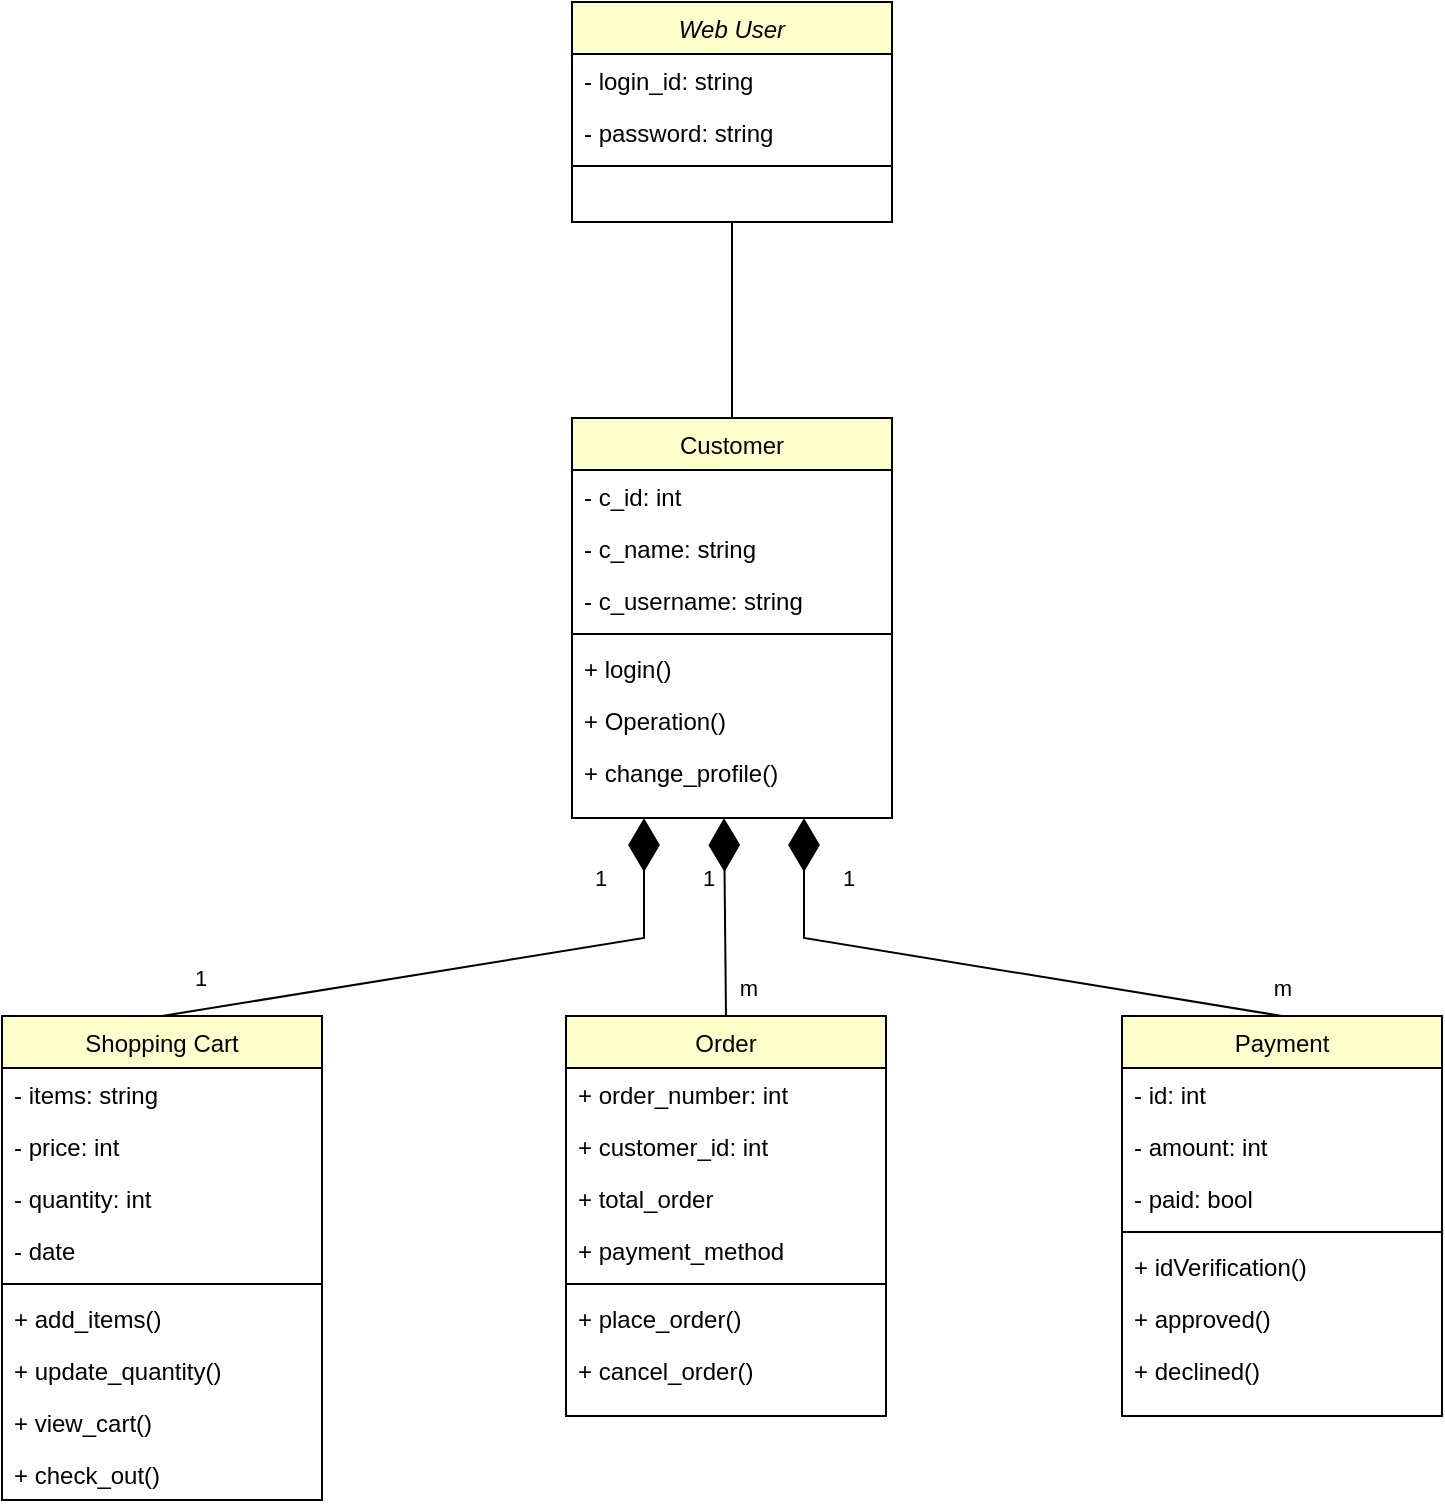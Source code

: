 <mxfile version="20.3.2" type="github">
  <diagram id="C5RBs43oDa-KdzZeNtuy" name="Page-1">
    <mxGraphModel dx="1826" dy="770" grid="1" gridSize="10" guides="1" tooltips="1" connect="1" arrows="1" fold="1" page="1" pageScale="1" pageWidth="827" pageHeight="1169" math="0" shadow="0">
      <root>
        <mxCell id="WIyWlLk6GJQsqaUBKTNV-0" />
        <mxCell id="WIyWlLk6GJQsqaUBKTNV-1" parent="WIyWlLk6GJQsqaUBKTNV-0" />
        <mxCell id="zkfFHV4jXpPFQw0GAbJ--0" value="Web User" style="swimlane;fontStyle=2;align=center;verticalAlign=top;childLayout=stackLayout;horizontal=1;startSize=26;horizontalStack=0;resizeParent=1;resizeLast=0;collapsible=1;marginBottom=0;rounded=0;shadow=0;strokeWidth=1;fillColor=#FFFFCC;" parent="WIyWlLk6GJQsqaUBKTNV-1" vertex="1">
          <mxGeometry x="322" y="92" width="160" height="110" as="geometry">
            <mxRectangle x="230" y="140" width="160" height="26" as="alternateBounds" />
          </mxGeometry>
        </mxCell>
        <mxCell id="zkfFHV4jXpPFQw0GAbJ--1" value="- login_id: string" style="text;align=left;verticalAlign=top;spacingLeft=4;spacingRight=4;overflow=hidden;rotatable=0;points=[[0,0.5],[1,0.5]];portConstraint=eastwest;" parent="zkfFHV4jXpPFQw0GAbJ--0" vertex="1">
          <mxGeometry y="26" width="160" height="26" as="geometry" />
        </mxCell>
        <mxCell id="zkfFHV4jXpPFQw0GAbJ--2" value="- password: string" style="text;align=left;verticalAlign=top;spacingLeft=4;spacingRight=4;overflow=hidden;rotatable=0;points=[[0,0.5],[1,0.5]];portConstraint=eastwest;rounded=0;shadow=0;html=0;" parent="zkfFHV4jXpPFQw0GAbJ--0" vertex="1">
          <mxGeometry y="52" width="160" height="26" as="geometry" />
        </mxCell>
        <mxCell id="zkfFHV4jXpPFQw0GAbJ--4" value="" style="line;html=1;strokeWidth=1;align=left;verticalAlign=middle;spacingTop=-1;spacingLeft=3;spacingRight=3;rotatable=0;labelPosition=right;points=[];portConstraint=eastwest;" parent="zkfFHV4jXpPFQw0GAbJ--0" vertex="1">
          <mxGeometry y="78" width="160" height="8" as="geometry" />
        </mxCell>
        <mxCell id="zkfFHV4jXpPFQw0GAbJ--17" value="Shopping Cart" style="swimlane;fontStyle=0;align=center;verticalAlign=top;childLayout=stackLayout;horizontal=1;startSize=26;horizontalStack=0;resizeParent=1;resizeLast=0;collapsible=1;marginBottom=0;rounded=0;shadow=0;strokeWidth=1;fillColor=#FFFFCC;" parent="WIyWlLk6GJQsqaUBKTNV-1" vertex="1">
          <mxGeometry x="37" y="599" width="160" height="242" as="geometry">
            <mxRectangle x="550" y="140" width="160" height="26" as="alternateBounds" />
          </mxGeometry>
        </mxCell>
        <mxCell id="zkfFHV4jXpPFQw0GAbJ--18" value="- items: string" style="text;align=left;verticalAlign=top;spacingLeft=4;spacingRight=4;overflow=hidden;rotatable=0;points=[[0,0.5],[1,0.5]];portConstraint=eastwest;" parent="zkfFHV4jXpPFQw0GAbJ--17" vertex="1">
          <mxGeometry y="26" width="160" height="26" as="geometry" />
        </mxCell>
        <mxCell id="zkfFHV4jXpPFQw0GAbJ--20" value="- price: int" style="text;align=left;verticalAlign=top;spacingLeft=4;spacingRight=4;overflow=hidden;rotatable=0;points=[[0,0.5],[1,0.5]];portConstraint=eastwest;rounded=0;shadow=0;html=0;" parent="zkfFHV4jXpPFQw0GAbJ--17" vertex="1">
          <mxGeometry y="52" width="160" height="26" as="geometry" />
        </mxCell>
        <mxCell id="zkfFHV4jXpPFQw0GAbJ--21" value="- quantity: int" style="text;align=left;verticalAlign=top;spacingLeft=4;spacingRight=4;overflow=hidden;rotatable=0;points=[[0,0.5],[1,0.5]];portConstraint=eastwest;rounded=0;shadow=0;html=0;" parent="zkfFHV4jXpPFQw0GAbJ--17" vertex="1">
          <mxGeometry y="78" width="160" height="26" as="geometry" />
        </mxCell>
        <mxCell id="zkfFHV4jXpPFQw0GAbJ--19" value="- date" style="text;align=left;verticalAlign=top;spacingLeft=4;spacingRight=4;overflow=hidden;rotatable=0;points=[[0,0.5],[1,0.5]];portConstraint=eastwest;rounded=0;shadow=0;html=0;" parent="zkfFHV4jXpPFQw0GAbJ--17" vertex="1">
          <mxGeometry y="104" width="160" height="26" as="geometry" />
        </mxCell>
        <mxCell id="zkfFHV4jXpPFQw0GAbJ--23" value="" style="line;html=1;strokeWidth=1;align=left;verticalAlign=middle;spacingTop=-1;spacingLeft=3;spacingRight=3;rotatable=0;labelPosition=right;points=[];portConstraint=eastwest;" parent="zkfFHV4jXpPFQw0GAbJ--17" vertex="1">
          <mxGeometry y="130" width="160" height="8" as="geometry" />
        </mxCell>
        <mxCell id="zkfFHV4jXpPFQw0GAbJ--22" value="+ add_items()" style="text;align=left;verticalAlign=top;spacingLeft=4;spacingRight=4;overflow=hidden;rotatable=0;points=[[0,0.5],[1,0.5]];portConstraint=eastwest;rounded=0;shadow=0;html=0;" parent="zkfFHV4jXpPFQw0GAbJ--17" vertex="1">
          <mxGeometry y="138" width="160" height="26" as="geometry" />
        </mxCell>
        <mxCell id="zkfFHV4jXpPFQw0GAbJ--24" value="+ update_quantity()" style="text;align=left;verticalAlign=top;spacingLeft=4;spacingRight=4;overflow=hidden;rotatable=0;points=[[0,0.5],[1,0.5]];portConstraint=eastwest;" parent="zkfFHV4jXpPFQw0GAbJ--17" vertex="1">
          <mxGeometry y="164" width="160" height="26" as="geometry" />
        </mxCell>
        <mxCell id="zkfFHV4jXpPFQw0GAbJ--25" value="+ view_cart()" style="text;align=left;verticalAlign=top;spacingLeft=4;spacingRight=4;overflow=hidden;rotatable=0;points=[[0,0.5],[1,0.5]];portConstraint=eastwest;" parent="zkfFHV4jXpPFQw0GAbJ--17" vertex="1">
          <mxGeometry y="190" width="160" height="26" as="geometry" />
        </mxCell>
        <mxCell id="6BpFcIhQa-N7r-0SqGNn-21" value="+ check_out()" style="text;align=left;verticalAlign=top;spacingLeft=4;spacingRight=4;overflow=hidden;rotatable=0;points=[[0,0.5],[1,0.5]];portConstraint=eastwest;" vertex="1" parent="zkfFHV4jXpPFQw0GAbJ--17">
          <mxGeometry y="216" width="160" height="26" as="geometry" />
        </mxCell>
        <mxCell id="6BpFcIhQa-N7r-0SqGNn-22" value="Order" style="swimlane;fontStyle=0;align=center;verticalAlign=top;childLayout=stackLayout;horizontal=1;startSize=26;horizontalStack=0;resizeParent=1;resizeLast=0;collapsible=1;marginBottom=0;rounded=0;shadow=0;strokeWidth=1;fillColor=#FFFFCC;" vertex="1" parent="WIyWlLk6GJQsqaUBKTNV-1">
          <mxGeometry x="319" y="599" width="160" height="200" as="geometry">
            <mxRectangle x="550" y="140" width="160" height="26" as="alternateBounds" />
          </mxGeometry>
        </mxCell>
        <mxCell id="6BpFcIhQa-N7r-0SqGNn-23" value="+ order_number: int" style="text;align=left;verticalAlign=top;spacingLeft=4;spacingRight=4;overflow=hidden;rotatable=0;points=[[0,0.5],[1,0.5]];portConstraint=eastwest;" vertex="1" parent="6BpFcIhQa-N7r-0SqGNn-22">
          <mxGeometry y="26" width="160" height="26" as="geometry" />
        </mxCell>
        <mxCell id="6BpFcIhQa-N7r-0SqGNn-24" value="+ customer_id: int" style="text;align=left;verticalAlign=top;spacingLeft=4;spacingRight=4;overflow=hidden;rotatable=0;points=[[0,0.5],[1,0.5]];portConstraint=eastwest;rounded=0;shadow=0;html=0;" vertex="1" parent="6BpFcIhQa-N7r-0SqGNn-22">
          <mxGeometry y="52" width="160" height="26" as="geometry" />
        </mxCell>
        <mxCell id="6BpFcIhQa-N7r-0SqGNn-25" value="+ total_order" style="text;align=left;verticalAlign=top;spacingLeft=4;spacingRight=4;overflow=hidden;rotatable=0;points=[[0,0.5],[1,0.5]];portConstraint=eastwest;rounded=0;shadow=0;html=0;" vertex="1" parent="6BpFcIhQa-N7r-0SqGNn-22">
          <mxGeometry y="78" width="160" height="26" as="geometry" />
        </mxCell>
        <mxCell id="6BpFcIhQa-N7r-0SqGNn-26" value="+ payment_method" style="text;align=left;verticalAlign=top;spacingLeft=4;spacingRight=4;overflow=hidden;rotatable=0;points=[[0,0.5],[1,0.5]];portConstraint=eastwest;rounded=0;shadow=0;html=0;" vertex="1" parent="6BpFcIhQa-N7r-0SqGNn-22">
          <mxGeometry y="104" width="160" height="26" as="geometry" />
        </mxCell>
        <mxCell id="6BpFcIhQa-N7r-0SqGNn-27" value="" style="line;html=1;strokeWidth=1;align=left;verticalAlign=middle;spacingTop=-1;spacingLeft=3;spacingRight=3;rotatable=0;labelPosition=right;points=[];portConstraint=eastwest;" vertex="1" parent="6BpFcIhQa-N7r-0SqGNn-22">
          <mxGeometry y="130" width="160" height="8" as="geometry" />
        </mxCell>
        <mxCell id="6BpFcIhQa-N7r-0SqGNn-28" value="+ place_order()" style="text;align=left;verticalAlign=top;spacingLeft=4;spacingRight=4;overflow=hidden;rotatable=0;points=[[0,0.5],[1,0.5]];portConstraint=eastwest;rounded=0;shadow=0;html=0;" vertex="1" parent="6BpFcIhQa-N7r-0SqGNn-22">
          <mxGeometry y="138" width="160" height="26" as="geometry" />
        </mxCell>
        <mxCell id="6BpFcIhQa-N7r-0SqGNn-29" value="+ cancel_order()" style="text;align=left;verticalAlign=top;spacingLeft=4;spacingRight=4;overflow=hidden;rotatable=0;points=[[0,0.5],[1,0.5]];portConstraint=eastwest;" vertex="1" parent="6BpFcIhQa-N7r-0SqGNn-22">
          <mxGeometry y="164" width="160" height="26" as="geometry" />
        </mxCell>
        <mxCell id="6BpFcIhQa-N7r-0SqGNn-32" value="Customer" style="swimlane;fontStyle=0;align=center;verticalAlign=top;childLayout=stackLayout;horizontal=1;startSize=26;horizontalStack=0;resizeParent=1;resizeLast=0;collapsible=1;marginBottom=0;rounded=0;shadow=0;strokeWidth=1;fillColor=#FFFFCC;" vertex="1" parent="WIyWlLk6GJQsqaUBKTNV-1">
          <mxGeometry x="322" y="300" width="160" height="200" as="geometry">
            <mxRectangle x="550" y="140" width="160" height="26" as="alternateBounds" />
          </mxGeometry>
        </mxCell>
        <mxCell id="6BpFcIhQa-N7r-0SqGNn-33" value="- c_id: int" style="text;align=left;verticalAlign=top;spacingLeft=4;spacingRight=4;overflow=hidden;rotatable=0;points=[[0,0.5],[1,0.5]];portConstraint=eastwest;" vertex="1" parent="6BpFcIhQa-N7r-0SqGNn-32">
          <mxGeometry y="26" width="160" height="26" as="geometry" />
        </mxCell>
        <mxCell id="6BpFcIhQa-N7r-0SqGNn-34" value="- c_name: string" style="text;align=left;verticalAlign=top;spacingLeft=4;spacingRight=4;overflow=hidden;rotatable=0;points=[[0,0.5],[1,0.5]];portConstraint=eastwest;rounded=0;shadow=0;html=0;" vertex="1" parent="6BpFcIhQa-N7r-0SqGNn-32">
          <mxGeometry y="52" width="160" height="26" as="geometry" />
        </mxCell>
        <mxCell id="6BpFcIhQa-N7r-0SqGNn-35" value="- c_username: string" style="text;align=left;verticalAlign=top;spacingLeft=4;spacingRight=4;overflow=hidden;rotatable=0;points=[[0,0.5],[1,0.5]];portConstraint=eastwest;rounded=0;shadow=0;html=0;" vertex="1" parent="6BpFcIhQa-N7r-0SqGNn-32">
          <mxGeometry y="78" width="160" height="26" as="geometry" />
        </mxCell>
        <mxCell id="6BpFcIhQa-N7r-0SqGNn-37" value="" style="line;html=1;strokeWidth=1;align=left;verticalAlign=middle;spacingTop=-1;spacingLeft=3;spacingRight=3;rotatable=0;labelPosition=right;points=[];portConstraint=eastwest;" vertex="1" parent="6BpFcIhQa-N7r-0SqGNn-32">
          <mxGeometry y="104" width="160" height="8" as="geometry" />
        </mxCell>
        <mxCell id="6BpFcIhQa-N7r-0SqGNn-38" value="+ login()" style="text;align=left;verticalAlign=top;spacingLeft=4;spacingRight=4;overflow=hidden;rotatable=0;points=[[0,0.5],[1,0.5]];portConstraint=eastwest;rounded=0;shadow=0;html=0;" vertex="1" parent="6BpFcIhQa-N7r-0SqGNn-32">
          <mxGeometry y="112" width="160" height="26" as="geometry" />
        </mxCell>
        <mxCell id="6BpFcIhQa-N7r-0SqGNn-39" value="+ Operation()" style="text;align=left;verticalAlign=top;spacingLeft=4;spacingRight=4;overflow=hidden;rotatable=0;points=[[0,0.5],[1,0.5]];portConstraint=eastwest;" vertex="1" parent="6BpFcIhQa-N7r-0SqGNn-32">
          <mxGeometry y="138" width="160" height="26" as="geometry" />
        </mxCell>
        <mxCell id="6BpFcIhQa-N7r-0SqGNn-40" value="+ change_profile()" style="text;align=left;verticalAlign=top;spacingLeft=4;spacingRight=4;overflow=hidden;rotatable=0;points=[[0,0.5],[1,0.5]];portConstraint=eastwest;" vertex="1" parent="6BpFcIhQa-N7r-0SqGNn-32">
          <mxGeometry y="164" width="160" height="26" as="geometry" />
        </mxCell>
        <mxCell id="6BpFcIhQa-N7r-0SqGNn-52" value="Payment" style="swimlane;fontStyle=0;align=center;verticalAlign=top;childLayout=stackLayout;horizontal=1;startSize=26;horizontalStack=0;resizeParent=1;resizeLast=0;collapsible=1;marginBottom=0;rounded=0;shadow=0;strokeWidth=1;fillColor=#FFFFCC;" vertex="1" parent="WIyWlLk6GJQsqaUBKTNV-1">
          <mxGeometry x="597" y="599" width="160" height="200" as="geometry">
            <mxRectangle x="550" y="140" width="160" height="26" as="alternateBounds" />
          </mxGeometry>
        </mxCell>
        <mxCell id="6BpFcIhQa-N7r-0SqGNn-53" value="- id: int" style="text;align=left;verticalAlign=top;spacingLeft=4;spacingRight=4;overflow=hidden;rotatable=0;points=[[0,0.5],[1,0.5]];portConstraint=eastwest;" vertex="1" parent="6BpFcIhQa-N7r-0SqGNn-52">
          <mxGeometry y="26" width="160" height="26" as="geometry" />
        </mxCell>
        <mxCell id="6BpFcIhQa-N7r-0SqGNn-54" value="- amount: int" style="text;align=left;verticalAlign=top;spacingLeft=4;spacingRight=4;overflow=hidden;rotatable=0;points=[[0,0.5],[1,0.5]];portConstraint=eastwest;rounded=0;shadow=0;html=0;" vertex="1" parent="6BpFcIhQa-N7r-0SqGNn-52">
          <mxGeometry y="52" width="160" height="26" as="geometry" />
        </mxCell>
        <mxCell id="6BpFcIhQa-N7r-0SqGNn-55" value="- paid: bool" style="text;align=left;verticalAlign=top;spacingLeft=4;spacingRight=4;overflow=hidden;rotatable=0;points=[[0,0.5],[1,0.5]];portConstraint=eastwest;rounded=0;shadow=0;html=0;" vertex="1" parent="6BpFcIhQa-N7r-0SqGNn-52">
          <mxGeometry y="78" width="160" height="26" as="geometry" />
        </mxCell>
        <mxCell id="6BpFcIhQa-N7r-0SqGNn-56" value="" style="line;html=1;strokeWidth=1;align=left;verticalAlign=middle;spacingTop=-1;spacingLeft=3;spacingRight=3;rotatable=0;labelPosition=right;points=[];portConstraint=eastwest;" vertex="1" parent="6BpFcIhQa-N7r-0SqGNn-52">
          <mxGeometry y="104" width="160" height="8" as="geometry" />
        </mxCell>
        <mxCell id="6BpFcIhQa-N7r-0SqGNn-57" value="+ idVerification()" style="text;align=left;verticalAlign=top;spacingLeft=4;spacingRight=4;overflow=hidden;rotatable=0;points=[[0,0.5],[1,0.5]];portConstraint=eastwest;rounded=0;shadow=0;html=0;" vertex="1" parent="6BpFcIhQa-N7r-0SqGNn-52">
          <mxGeometry y="112" width="160" height="26" as="geometry" />
        </mxCell>
        <mxCell id="6BpFcIhQa-N7r-0SqGNn-58" value="+ approved()" style="text;align=left;verticalAlign=top;spacingLeft=4;spacingRight=4;overflow=hidden;rotatable=0;points=[[0,0.5],[1,0.5]];portConstraint=eastwest;" vertex="1" parent="6BpFcIhQa-N7r-0SqGNn-52">
          <mxGeometry y="138" width="160" height="26" as="geometry" />
        </mxCell>
        <mxCell id="6BpFcIhQa-N7r-0SqGNn-59" value="+ declined()" style="text;align=left;verticalAlign=top;spacingLeft=4;spacingRight=4;overflow=hidden;rotatable=0;points=[[0,0.5],[1,0.5]];portConstraint=eastwest;" vertex="1" parent="6BpFcIhQa-N7r-0SqGNn-52">
          <mxGeometry y="164" width="160" height="26" as="geometry" />
        </mxCell>
        <mxCell id="6BpFcIhQa-N7r-0SqGNn-60" value="1" style="endArrow=diamondThin;endFill=1;endSize=24;html=1;rounded=0;entryX=0.25;entryY=1;entryDx=0;entryDy=0;exitX=0.5;exitY=0;exitDx=0;exitDy=0;" edge="1" parent="WIyWlLk6GJQsqaUBKTNV-1" source="zkfFHV4jXpPFQw0GAbJ--17">
          <mxGeometry x="-0.857" y="16" width="160" relative="1" as="geometry">
            <mxPoint x="576" y="490" as="sourcePoint" />
            <mxPoint x="358" y="500" as="targetPoint" />
            <Array as="points">
              <mxPoint x="358" y="560" />
            </Array>
            <mxPoint as="offset" />
          </mxGeometry>
        </mxCell>
        <mxCell id="6BpFcIhQa-N7r-0SqGNn-63" value="1" style="edgeLabel;html=1;align=center;verticalAlign=middle;resizable=0;points=[];" vertex="1" connectable="0" parent="6BpFcIhQa-N7r-0SqGNn-60">
          <mxGeometry x="0.719" relative="1" as="geometry">
            <mxPoint x="-22" y="-13" as="offset" />
          </mxGeometry>
        </mxCell>
        <mxCell id="6BpFcIhQa-N7r-0SqGNn-61" value="1" style="endArrow=diamondThin;endFill=1;endSize=24;html=1;rounded=0;entryX=0.5;entryY=1;entryDx=0;entryDy=0;exitX=0.5;exitY=0;exitDx=0;exitDy=0;" edge="1" parent="WIyWlLk6GJQsqaUBKTNV-1" source="6BpFcIhQa-N7r-0SqGNn-22">
          <mxGeometry x="0.396" y="8" width="160" relative="1" as="geometry">
            <mxPoint x="576" y="490" as="sourcePoint" />
            <mxPoint x="398" y="500" as="targetPoint" />
            <mxPoint as="offset" />
          </mxGeometry>
        </mxCell>
        <mxCell id="6BpFcIhQa-N7r-0SqGNn-64" value="m" style="edgeLabel;html=1;align=center;verticalAlign=middle;resizable=0;points=[];" vertex="1" connectable="0" parent="6BpFcIhQa-N7r-0SqGNn-61">
          <mxGeometry x="-0.492" y="-1" relative="1" as="geometry">
            <mxPoint x="10" y="11" as="offset" />
          </mxGeometry>
        </mxCell>
        <mxCell id="6BpFcIhQa-N7r-0SqGNn-62" value="1" style="endArrow=diamondThin;endFill=1;endSize=24;html=1;rounded=0;entryX=0.75;entryY=1;entryDx=0;entryDy=0;exitX=0.5;exitY=0;exitDx=0;exitDy=0;" edge="1" parent="WIyWlLk6GJQsqaUBKTNV-1" source="6BpFcIhQa-N7r-0SqGNn-52">
          <mxGeometry x="0.801" y="-22" width="160" relative="1" as="geometry">
            <mxPoint x="576" y="490" as="sourcePoint" />
            <mxPoint x="438" y="500" as="targetPoint" />
            <Array as="points">
              <mxPoint x="438" y="560" />
            </Array>
            <mxPoint as="offset" />
          </mxGeometry>
        </mxCell>
        <mxCell id="6BpFcIhQa-N7r-0SqGNn-65" value="m" style="edgeLabel;html=1;align=center;verticalAlign=middle;resizable=0;points=[];" vertex="1" connectable="0" parent="6BpFcIhQa-N7r-0SqGNn-62">
          <mxGeometry x="-0.779" y="-1" relative="1" as="geometry">
            <mxPoint x="33" y="-8" as="offset" />
          </mxGeometry>
        </mxCell>
        <mxCell id="6BpFcIhQa-N7r-0SqGNn-66" value="" style="endArrow=none;html=1;rounded=0;entryX=0.5;entryY=1;entryDx=0;entryDy=0;" edge="1" parent="WIyWlLk6GJQsqaUBKTNV-1" source="6BpFcIhQa-N7r-0SqGNn-32" target="zkfFHV4jXpPFQw0GAbJ--0">
          <mxGeometry width="50" height="50" relative="1" as="geometry">
            <mxPoint x="500" y="330" as="sourcePoint" />
            <mxPoint x="550" y="280" as="targetPoint" />
          </mxGeometry>
        </mxCell>
      </root>
    </mxGraphModel>
  </diagram>
</mxfile>
